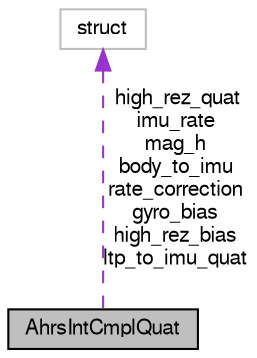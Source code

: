 digraph "AhrsIntCmplQuat"
{
  edge [fontname="FreeSans",fontsize="10",labelfontname="FreeSans",labelfontsize="10"];
  node [fontname="FreeSans",fontsize="10",shape=record];
  Node1 [label="AhrsIntCmplQuat",height=0.2,width=0.4,color="black", fillcolor="grey75", style="filled", fontcolor="black"];
  Node2 -> Node1 [dir="back",color="darkorchid3",fontsize="10",style="dashed",label=" high_rez_quat\nimu_rate\nmag_h\nbody_to_imu\nrate_correction\ngyro_bias\nhigh_rez_bias\nltp_to_imu_quat" ,fontname="FreeSans"];
  Node2 [label="struct",height=0.2,width=0.4,color="grey75", fillcolor="white", style="filled"];
}
